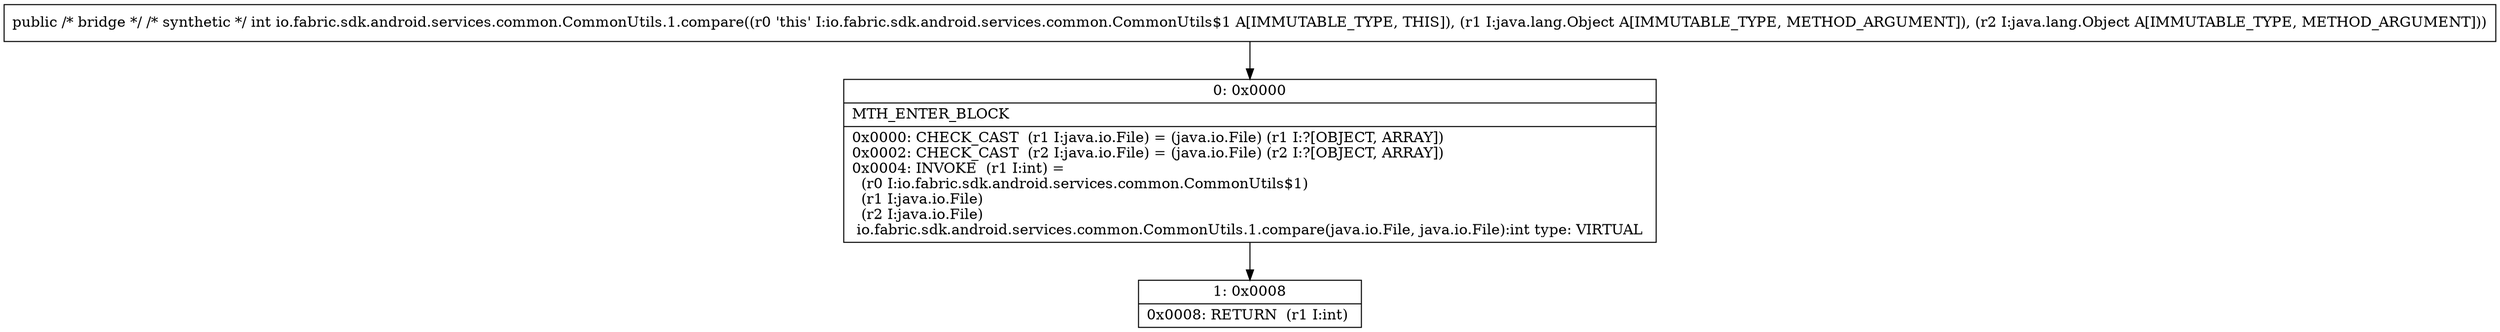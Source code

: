 digraph "CFG forio.fabric.sdk.android.services.common.CommonUtils.1.compare(Ljava\/lang\/Object;Ljava\/lang\/Object;)I" {
Node_0 [shape=record,label="{0\:\ 0x0000|MTH_ENTER_BLOCK\l|0x0000: CHECK_CAST  (r1 I:java.io.File) = (java.io.File) (r1 I:?[OBJECT, ARRAY]) \l0x0002: CHECK_CAST  (r2 I:java.io.File) = (java.io.File) (r2 I:?[OBJECT, ARRAY]) \l0x0004: INVOKE  (r1 I:int) = \l  (r0 I:io.fabric.sdk.android.services.common.CommonUtils$1)\l  (r1 I:java.io.File)\l  (r2 I:java.io.File)\l io.fabric.sdk.android.services.common.CommonUtils.1.compare(java.io.File, java.io.File):int type: VIRTUAL \l}"];
Node_1 [shape=record,label="{1\:\ 0x0008|0x0008: RETURN  (r1 I:int) \l}"];
MethodNode[shape=record,label="{public \/* bridge *\/ \/* synthetic *\/ int io.fabric.sdk.android.services.common.CommonUtils.1.compare((r0 'this' I:io.fabric.sdk.android.services.common.CommonUtils$1 A[IMMUTABLE_TYPE, THIS]), (r1 I:java.lang.Object A[IMMUTABLE_TYPE, METHOD_ARGUMENT]), (r2 I:java.lang.Object A[IMMUTABLE_TYPE, METHOD_ARGUMENT])) }"];
MethodNode -> Node_0;
Node_0 -> Node_1;
}

